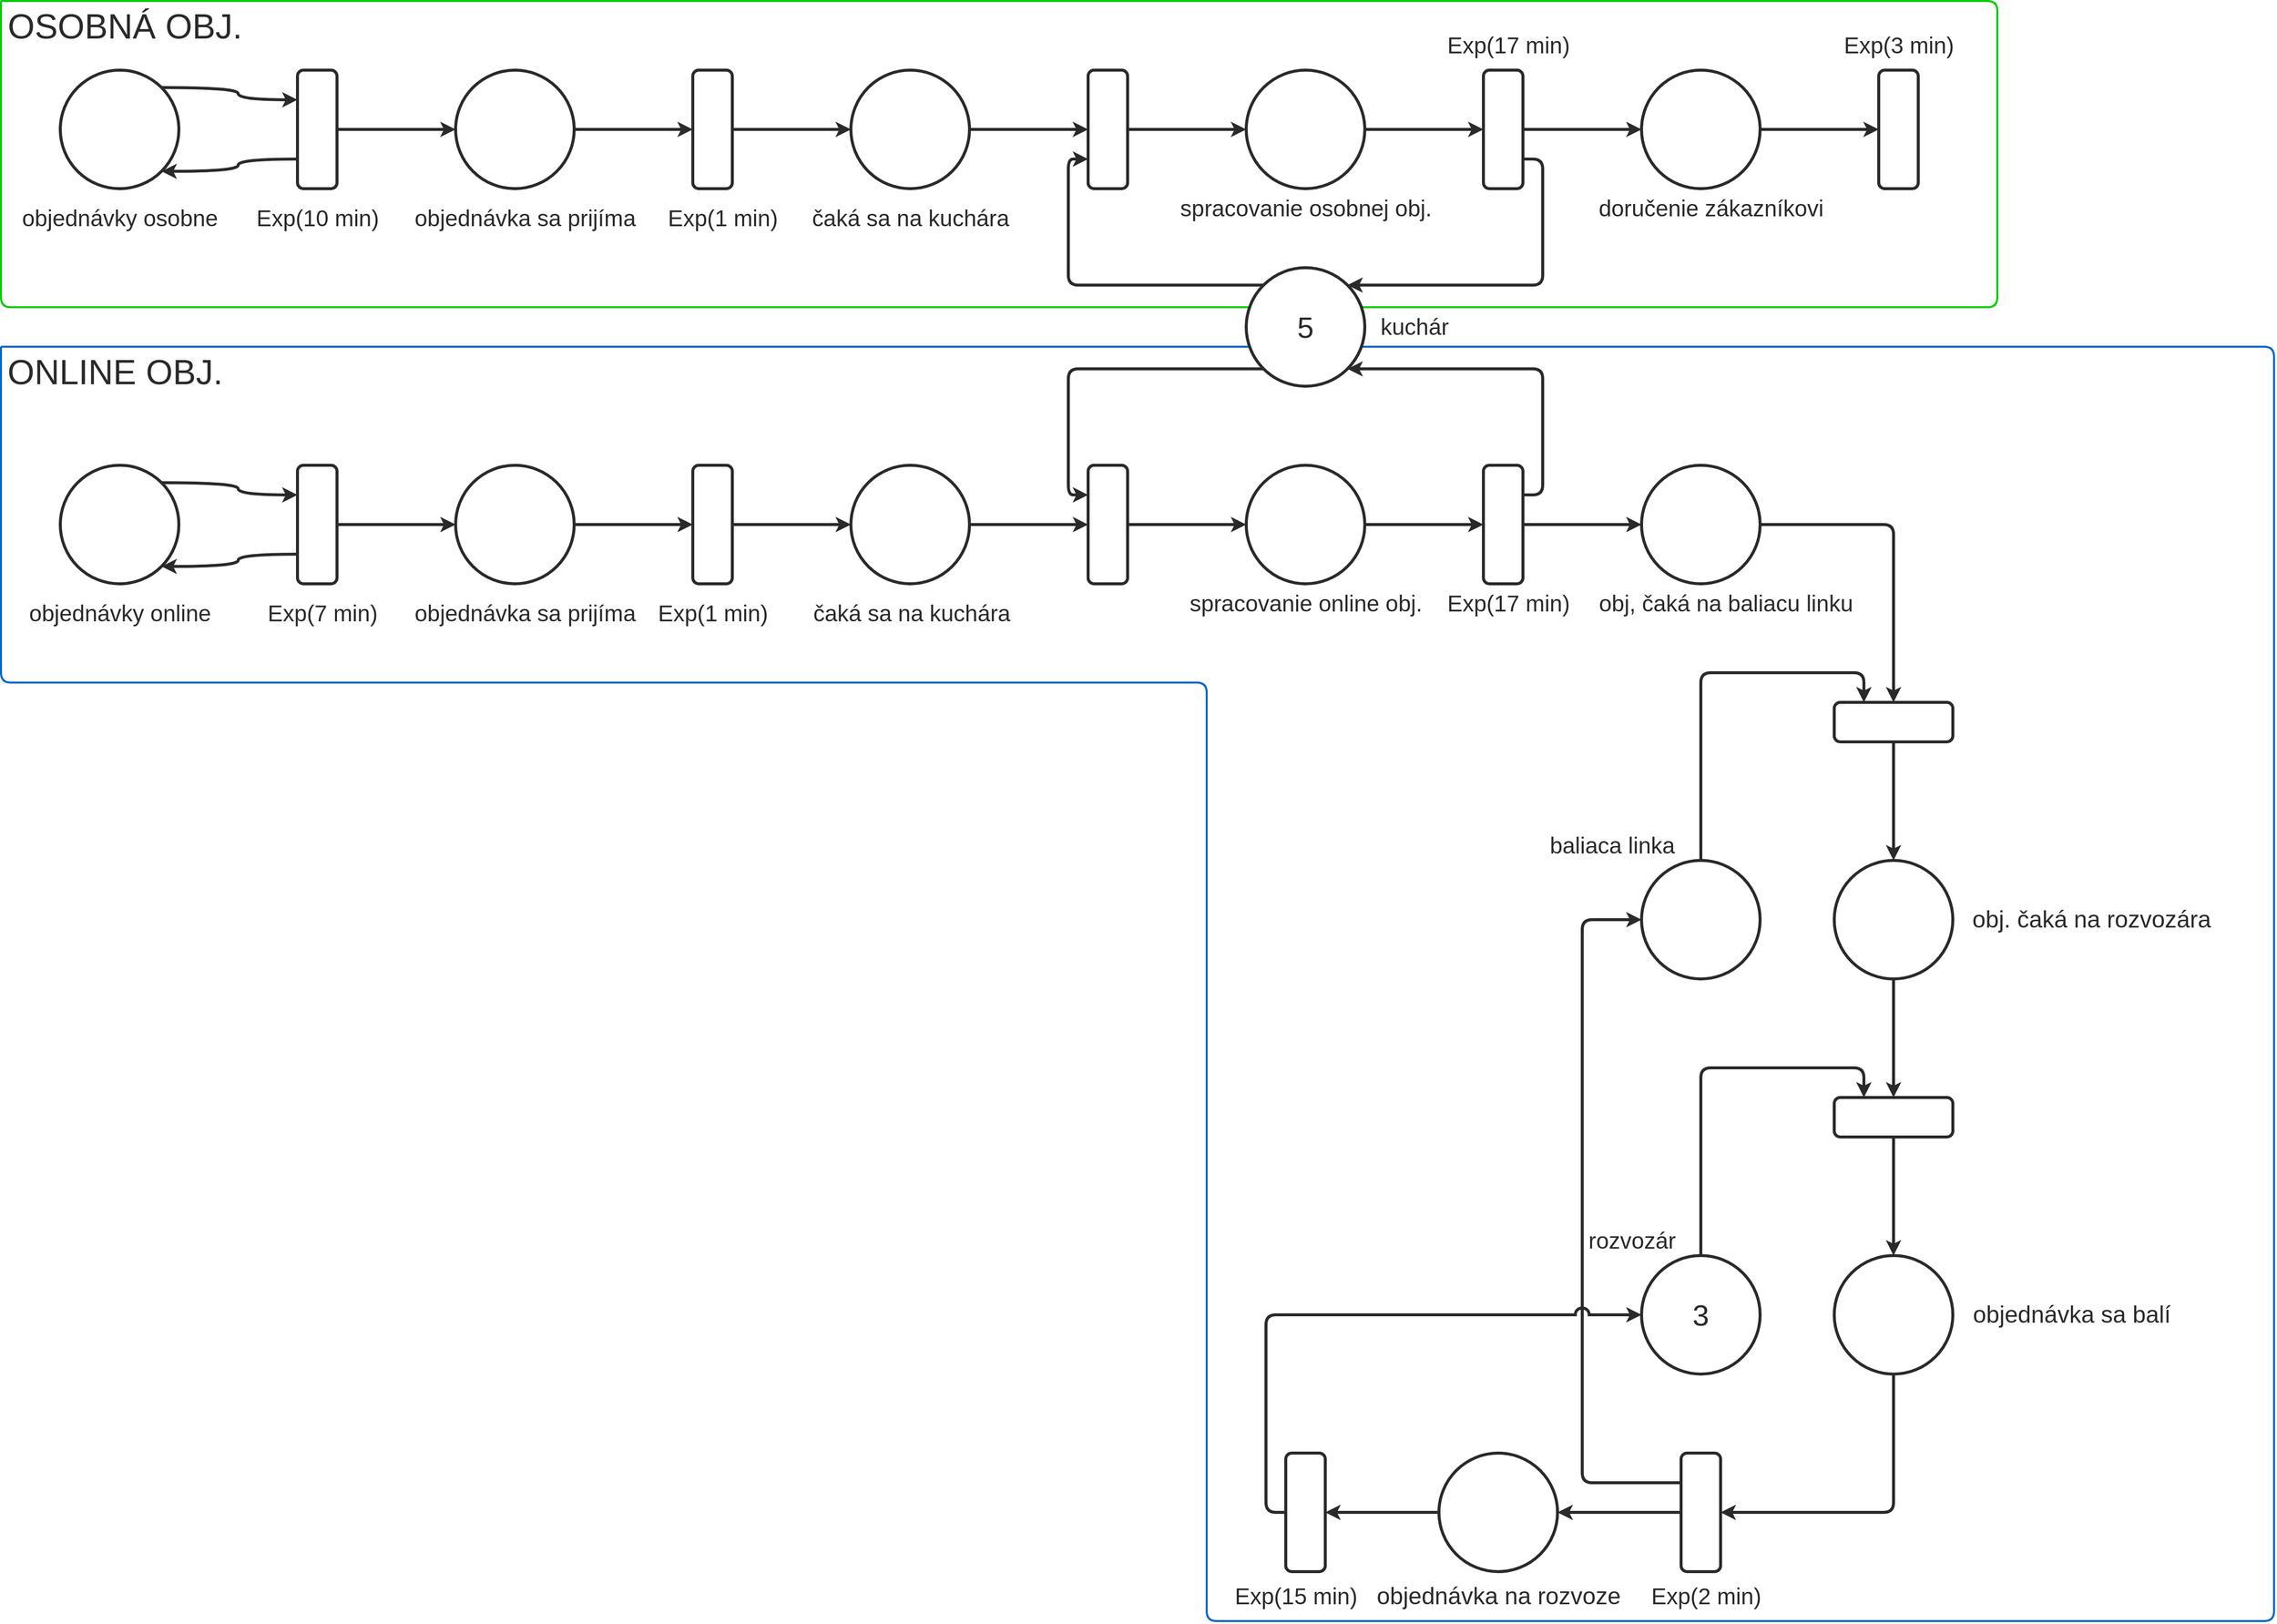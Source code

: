 <mxfile>
    <diagram id="is8ErGrhwBEIRt3GKiYw" name="Page-1">
        <mxGraphModel dx="1533" dy="1276" grid="1" gridSize="10" guides="1" tooltips="1" connect="1" arrows="1" fold="1" page="1" pageScale="1" pageWidth="2336" pageHeight="1654" background="#FFFFFF" math="0" shadow="0">
            <root>
                <mxCell id="0"/>
                <mxCell id="1" parent="0"/>
                <mxCell id="49" value="" style="endArrow=none;html=1;strokeColor=#0066CC;strokeWidth=2;" edge="1" parent="1">
                    <mxGeometry width="50" height="50" relative="1" as="geometry">
                        <mxPoint x="20" y="360" as="sourcePoint"/>
                        <mxPoint x="20" y="360" as="targetPoint"/>
                        <Array as="points">
                            <mxPoint x="2320" y="360"/>
                            <mxPoint x="2320" y="1650"/>
                            <mxPoint x="1240" y="1650"/>
                            <mxPoint x="1240" y="700"/>
                            <mxPoint x="20" y="700"/>
                        </Array>
                    </mxGeometry>
                </mxCell>
                <mxCell id="51" value="" style="endArrow=none;html=1;strokeColor=#00CC00;strokeWidth=2;" edge="1" parent="1">
                    <mxGeometry width="50" height="50" relative="1" as="geometry">
                        <mxPoint x="20" y="10" as="sourcePoint"/>
                        <mxPoint x="20" y="10" as="targetPoint"/>
                        <Array as="points">
                            <mxPoint x="2040" y="10"/>
                            <mxPoint x="2040" y="320"/>
                            <mxPoint x="20" y="320"/>
                        </Array>
                    </mxGeometry>
                </mxCell>
                <mxCell id="hj5JhKyr4QM8qV0HhzXi-40" value="" style="edgeStyle=orthogonalEdgeStyle;orthogonalLoop=1;jettySize=auto;exitX=1;exitY=0;exitDx=0;exitDy=0;entryX=0;entryY=0.25;entryDx=0;entryDy=0;fontSize=32;labelBackgroundColor=none;fontColor=#2A2A2A;strokeColor=#2A2A2A;strokeWidth=3;html=1;curved=1;" parent="1" source="hj5JhKyr4QM8qV0HhzXi-1" target="hj5JhKyr4QM8qV0HhzXi-3" edge="1">
                    <mxGeometry relative="1" as="geometry"/>
                </mxCell>
                <mxCell id="hj5JhKyr4QM8qV0HhzXi-1" value="" style="ellipse;aspect=fixed;rounded=1;labelBackgroundColor=none;fontColor=#2A2A2A;strokeColor=#2A2A2A;strokeWidth=3;whiteSpace=wrap;html=1;fillColor=none;" parent="1" vertex="1">
                    <mxGeometry x="80" y="80" width="120" height="120" as="geometry"/>
                </mxCell>
                <mxCell id="hj5JhKyr4QM8qV0HhzXi-8" value="" style="edgeStyle=orthogonalEdgeStyle;rounded=1;orthogonalLoop=1;jettySize=auto;exitX=1;exitY=0.5;exitDx=0;exitDy=0;entryX=0;entryY=0.5;entryDx=0;entryDy=0;labelBackgroundColor=none;fontColor=#2A2A2A;strokeColor=#2A2A2A;strokeWidth=3;html=1;" parent="1" source="hj5JhKyr4QM8qV0HhzXi-2" target="hj5JhKyr4QM8qV0HhzXi-5" edge="1">
                    <mxGeometry relative="1" as="geometry"/>
                </mxCell>
                <mxCell id="hj5JhKyr4QM8qV0HhzXi-2" value="" style="ellipse;aspect=fixed;rounded=1;labelBackgroundColor=none;fontColor=#2A2A2A;strokeColor=#2A2A2A;strokeWidth=3;whiteSpace=wrap;html=1;fillColor=none;perimeterSpacing=0;shadow=0;sketch=0;" parent="1" vertex="1">
                    <mxGeometry x="480" y="80" width="120" height="120" as="geometry"/>
                </mxCell>
                <mxCell id="hj5JhKyr4QM8qV0HhzXi-11" value="" style="edgeStyle=orthogonalEdgeStyle;rounded=1;orthogonalLoop=1;jettySize=auto;exitX=1;exitY=0.5;exitDx=0;exitDy=0;entryX=0;entryY=0.5;entryDx=0;entryDy=0;labelBackgroundColor=none;fontColor=#2A2A2A;strokeColor=#2A2A2A;strokeWidth=3;html=1;" parent="1" source="hj5JhKyr4QM8qV0HhzXi-3" target="hj5JhKyr4QM8qV0HhzXi-2" edge="1">
                    <mxGeometry relative="1" as="geometry"/>
                </mxCell>
                <mxCell id="hj5JhKyr4QM8qV0HhzXi-39" value="" style="edgeStyle=orthogonalEdgeStyle;orthogonalLoop=1;jettySize=auto;exitX=0;exitY=0.75;exitDx=0;exitDy=0;entryX=1;entryY=1;entryDx=0;entryDy=0;fontSize=32;labelBackgroundColor=none;fontColor=#2A2A2A;strokeColor=#2A2A2A;strokeWidth=3;html=1;curved=1;" parent="1" source="hj5JhKyr4QM8qV0HhzXi-3" target="hj5JhKyr4QM8qV0HhzXi-1" edge="1">
                    <mxGeometry relative="1" as="geometry"/>
                </mxCell>
                <mxCell id="hj5JhKyr4QM8qV0HhzXi-3" value="" style="rounded=1;labelBackgroundColor=none;fontColor=#2A2A2A;strokeColor=#2A2A2A;strokeWidth=3;whiteSpace=wrap;html=1;fillColor=none;perimeterSpacing=0;shadow=0;sketch=0;" parent="1" vertex="1">
                    <mxGeometry x="320" y="80" width="40" height="120" as="geometry"/>
                </mxCell>
                <mxCell id="hj5JhKyr4QM8qV0HhzXi-13" value="" style="edgeStyle=orthogonalEdgeStyle;rounded=1;orthogonalLoop=1;jettySize=auto;exitX=1;exitY=0.5;exitDx=0;exitDy=0;entryX=0;entryY=0.5;entryDx=0;entryDy=0;labelBackgroundColor=none;fontColor=#2A2A2A;strokeColor=#2A2A2A;strokeWidth=3;html=1;" parent="1" source="hj5JhKyr4QM8qV0HhzXi-4" target="hj5JhKyr4QM8qV0HhzXi-6" edge="1">
                    <mxGeometry relative="1" as="geometry"/>
                </mxCell>
                <mxCell id="hj5JhKyr4QM8qV0HhzXi-4" value="" style="ellipse;aspect=fixed;rounded=1;labelBackgroundColor=none;fontColor=#2A2A2A;strokeColor=#2A2A2A;strokeWidth=3;whiteSpace=wrap;html=1;fillColor=none;perimeterSpacing=0;shadow=0;sketch=0;" parent="1" vertex="1">
                    <mxGeometry x="880" y="80" width="120" height="120" as="geometry"/>
                </mxCell>
                <mxCell id="hj5JhKyr4QM8qV0HhzXi-12" value="" style="edgeStyle=orthogonalEdgeStyle;rounded=1;orthogonalLoop=1;jettySize=auto;exitX=1;exitY=0.5;exitDx=0;exitDy=0;entryX=0;entryY=0.5;entryDx=0;entryDy=0;labelBackgroundColor=none;fontColor=#2A2A2A;strokeColor=#2A2A2A;strokeWidth=3;html=1;" parent="1" source="hj5JhKyr4QM8qV0HhzXi-5" target="hj5JhKyr4QM8qV0HhzXi-4" edge="1">
                    <mxGeometry relative="1" as="geometry"/>
                </mxCell>
                <mxCell id="hj5JhKyr4QM8qV0HhzXi-5" value="" style="rounded=1;labelBackgroundColor=none;fontColor=#2A2A2A;strokeColor=#2A2A2A;strokeWidth=3;whiteSpace=wrap;html=1;fillColor=none;perimeterSpacing=0;shadow=0;sketch=0;" parent="1" vertex="1">
                    <mxGeometry x="720" y="80" width="40" height="120" as="geometry"/>
                </mxCell>
                <mxCell id="hj5JhKyr4QM8qV0HhzXi-19" value="" style="edgeStyle=orthogonalEdgeStyle;rounded=1;orthogonalLoop=1;jettySize=auto;exitX=1;exitY=0.5;exitDx=0;exitDy=0;entryX=0;entryY=0.5;entryDx=0;entryDy=0;labelBackgroundColor=none;fontColor=#2A2A2A;strokeColor=#2A2A2A;strokeWidth=3;html=1;" parent="1" source="hj5JhKyr4QM8qV0HhzXi-6" target="hj5JhKyr4QM8qV0HhzXi-18" edge="1">
                    <mxGeometry relative="1" as="geometry"/>
                </mxCell>
                <mxCell id="hj5JhKyr4QM8qV0HhzXi-6" value="" style="rounded=1;labelBackgroundColor=none;fontColor=#2A2A2A;strokeColor=#2A2A2A;strokeWidth=3;whiteSpace=wrap;html=1;fillColor=none;perimeterSpacing=0;shadow=0;sketch=0;" parent="1" vertex="1">
                    <mxGeometry x="1120" y="80" width="40" height="120" as="geometry"/>
                </mxCell>
                <mxCell id="hj5JhKyr4QM8qV0HhzXi-15" value="" style="edgeStyle=orthogonalEdgeStyle;rounded=1;orthogonalLoop=1;jettySize=auto;exitX=1;exitY=0.5;exitDx=0;exitDy=0;entryX=0;entryY=0.5;entryDx=0;entryDy=0;labelBackgroundColor=none;fontColor=#2A2A2A;strokeColor=#2A2A2A;strokeWidth=3;html=1;" parent="1" source="hj5JhKyr4QM8qV0HhzXi-7" target="hj5JhKyr4QM8qV0HhzXi-14" edge="1">
                    <mxGeometry relative="1" as="geometry"/>
                </mxCell>
                <mxCell id="hj5JhKyr4QM8qV0HhzXi-7" value="" style="rounded=1;labelBackgroundColor=none;fontColor=#2A2A2A;strokeColor=#2A2A2A;strokeWidth=3;whiteSpace=wrap;html=1;fillColor=none;perimeterSpacing=0;shadow=0;sketch=0;" parent="1" vertex="1">
                    <mxGeometry x="720" y="480" width="40" height="120" as="geometry"/>
                </mxCell>
                <mxCell id="hj5JhKyr4QM8qV0HhzXi-17" value="" style="edgeStyle=orthogonalEdgeStyle;rounded=1;orthogonalLoop=1;jettySize=auto;exitX=1;exitY=0.5;exitDx=0;exitDy=0;entryX=0;entryY=0.5;entryDx=0;entryDy=0;labelBackgroundColor=none;fontColor=#2A2A2A;strokeColor=#2A2A2A;strokeWidth=3;html=1;" parent="1" source="hj5JhKyr4QM8qV0HhzXi-14" target="hj5JhKyr4QM8qV0HhzXi-16" edge="1">
                    <mxGeometry relative="1" as="geometry"/>
                </mxCell>
                <mxCell id="hj5JhKyr4QM8qV0HhzXi-14" value="" style="ellipse;aspect=fixed;rounded=1;labelBackgroundColor=none;fontColor=#2A2A2A;strokeColor=#2A2A2A;strokeWidth=3;whiteSpace=wrap;html=1;fillColor=none;perimeterSpacing=0;shadow=0;sketch=0;" parent="1" vertex="1">
                    <mxGeometry x="880" y="480" width="120" height="120" as="geometry"/>
                </mxCell>
                <mxCell id="hj5JhKyr4QM8qV0HhzXi-33" value="" style="edgeStyle=orthogonalEdgeStyle;rounded=1;orthogonalLoop=1;jettySize=auto;exitX=1;exitY=0.5;exitDx=0;exitDy=0;entryX=0;entryY=0.5;entryDx=0;entryDy=0;labelBackgroundColor=none;fontColor=#2A2A2A;strokeColor=#2A2A2A;strokeWidth=3;html=1;" parent="1" source="hj5JhKyr4QM8qV0HhzXi-16" target="hj5JhKyr4QM8qV0HhzXi-31" edge="1">
                    <mxGeometry relative="1" as="geometry"/>
                </mxCell>
                <mxCell id="hj5JhKyr4QM8qV0HhzXi-16" value="" style="rounded=1;labelBackgroundColor=none;fontColor=#2A2A2A;strokeColor=#2A2A2A;strokeWidth=3;whiteSpace=wrap;html=1;fillColor=none;perimeterSpacing=0;shadow=0;sketch=0;" parent="1" vertex="1">
                    <mxGeometry x="1120" y="480" width="40" height="120" as="geometry"/>
                </mxCell>
                <mxCell id="hj5JhKyr4QM8qV0HhzXi-21" value="" style="edgeStyle=orthogonalEdgeStyle;rounded=1;orthogonalLoop=1;jettySize=auto;exitX=1;exitY=0.5;exitDx=0;exitDy=0;entryX=0;entryY=0.5;entryDx=0;entryDy=0;labelBackgroundColor=none;fontColor=#2A2A2A;strokeColor=#2A2A2A;strokeWidth=3;html=1;" parent="1" source="hj5JhKyr4QM8qV0HhzXi-18" target="hj5JhKyr4QM8qV0HhzXi-20" edge="1">
                    <mxGeometry relative="1" as="geometry"/>
                </mxCell>
                <mxCell id="hj5JhKyr4QM8qV0HhzXi-18" value="" style="ellipse;aspect=fixed;rounded=1;labelBackgroundColor=none;fontColor=#2A2A2A;strokeColor=#2A2A2A;strokeWidth=3;whiteSpace=wrap;html=1;fillColor=none;perimeterSpacing=0;shadow=0;sketch=0;" parent="1" vertex="1">
                    <mxGeometry x="1280" y="80" width="120" height="120" as="geometry"/>
                </mxCell>
                <mxCell id="hj5JhKyr4QM8qV0HhzXi-24" value="" style="edgeStyle=orthogonalEdgeStyle;rounded=1;orthogonalLoop=1;jettySize=auto;exitX=1;exitY=0.5;exitDx=0;exitDy=0;entryX=0;entryY=0.5;entryDx=0;entryDy=0;labelBackgroundColor=none;fontColor=#2A2A2A;strokeColor=#2A2A2A;strokeWidth=3;html=1;" parent="1" source="hj5JhKyr4QM8qV0HhzXi-20" target="hj5JhKyr4QM8qV0HhzXi-22" edge="1">
                    <mxGeometry relative="1" as="geometry"/>
                </mxCell>
                <mxCell id="hj5JhKyr4QM8qV0HhzXi-29" value="" style="edgeStyle=orthogonalEdgeStyle;rounded=1;orthogonalLoop=1;jettySize=auto;exitX=1;exitY=0.75;exitDx=0;exitDy=0;entryX=1;entryY=0;entryDx=0;entryDy=0;labelBackgroundColor=none;fontColor=#2A2A2A;strokeColor=#2A2A2A;strokeWidth=3;html=1;" parent="1" source="hj5JhKyr4QM8qV0HhzXi-20" target="hj5JhKyr4QM8qV0HhzXi-27" edge="1">
                    <mxGeometry relative="1" as="geometry">
                        <mxPoint x="1530" y="330" as="targetPoint"/>
                        <Array as="points">
                            <mxPoint x="1580" y="170"/>
                            <mxPoint x="1580" y="298"/>
                        </Array>
                    </mxGeometry>
                </mxCell>
                <mxCell id="hj5JhKyr4QM8qV0HhzXi-20" value="" style="rounded=1;labelBackgroundColor=none;fontColor=#2A2A2A;strokeColor=#2A2A2A;strokeWidth=3;whiteSpace=wrap;html=1;fillColor=none;perimeterSpacing=0;shadow=0;sketch=0;" parent="1" vertex="1">
                    <mxGeometry x="1520" y="80" width="40" height="120" as="geometry"/>
                </mxCell>
                <mxCell id="hj5JhKyr4QM8qV0HhzXi-25" value="" style="edgeStyle=orthogonalEdgeStyle;rounded=1;orthogonalLoop=1;jettySize=auto;exitX=1;exitY=0.5;exitDx=0;exitDy=0;entryX=0;entryY=0.5;entryDx=0;entryDy=0;labelBackgroundColor=none;fontColor=#2A2A2A;strokeColor=#2A2A2A;strokeWidth=3;html=1;" parent="1" source="hj5JhKyr4QM8qV0HhzXi-22" target="hj5JhKyr4QM8qV0HhzXi-23" edge="1">
                    <mxGeometry relative="1" as="geometry"/>
                </mxCell>
                <mxCell id="hj5JhKyr4QM8qV0HhzXi-22" value="" style="ellipse;aspect=fixed;rounded=1;labelBackgroundColor=none;fontColor=#2A2A2A;strokeColor=#2A2A2A;strokeWidth=3;whiteSpace=wrap;html=1;fillColor=none;perimeterSpacing=0;shadow=0;sketch=0;" parent="1" vertex="1">
                    <mxGeometry x="1680" y="80" width="120" height="120" as="geometry"/>
                </mxCell>
                <mxCell id="hj5JhKyr4QM8qV0HhzXi-23" value="" style="rounded=1;labelBackgroundColor=none;fontColor=#2A2A2A;strokeColor=#2A2A2A;strokeWidth=3;whiteSpace=wrap;html=1;fillColor=none;perimeterSpacing=0;shadow=0;sketch=0;" parent="1" vertex="1">
                    <mxGeometry x="1920" y="80" width="40" height="120" as="geometry"/>
                </mxCell>
                <mxCell id="hj5JhKyr4QM8qV0HhzXi-28" value="" style="edgeStyle=orthogonalEdgeStyle;rounded=1;orthogonalLoop=1;jettySize=auto;exitX=0;exitY=0;exitDx=0;exitDy=0;entryX=0;entryY=0.75;entryDx=0;entryDy=0;labelBackgroundColor=none;fontColor=#2A2A2A;strokeWidth=3;html=1;strokeColor=#2A2A2A;" parent="1" source="hj5JhKyr4QM8qV0HhzXi-27" target="hj5JhKyr4QM8qV0HhzXi-6" edge="1">
                    <mxGeometry relative="1" as="geometry">
                        <Array as="points">
                            <mxPoint x="1100" y="298"/>
                            <mxPoint x="1100" y="170"/>
                        </Array>
                    </mxGeometry>
                </mxCell>
                <mxCell id="hj5JhKyr4QM8qV0HhzXi-35" value="" style="edgeStyle=orthogonalEdgeStyle;rounded=1;orthogonalLoop=1;jettySize=auto;exitX=0;exitY=1;exitDx=0;exitDy=0;entryX=0;entryY=0.25;entryDx=0;entryDy=0;labelBackgroundColor=none;fontColor=#2A2A2A;strokeColor=#2A2A2A;strokeWidth=3;html=1;" parent="1" source="hj5JhKyr4QM8qV0HhzXi-27" target="hj5JhKyr4QM8qV0HhzXi-16" edge="1">
                    <mxGeometry relative="1" as="geometry"/>
                </mxCell>
                <mxCell id="hj5JhKyr4QM8qV0HhzXi-27" value="5" style="ellipse;aspect=fixed;rounded=1;labelBackgroundColor=none;fontColor=#2A2A2A;strokeColor=#2A2A2A;strokeWidth=3;whiteSpace=wrap;html=1;fillColor=#FFFFFF;perimeterSpacing=0;shadow=0;sketch=0;fontSize=30;" parent="1" vertex="1">
                    <mxGeometry x="1280" y="280" width="120" height="120" as="geometry"/>
                </mxCell>
                <mxCell id="hj5JhKyr4QM8qV0HhzXi-30" value="" style="edgeStyle=orthogonalEdgeStyle;rounded=1;orthogonalLoop=1;jettySize=auto;exitX=1;exitY=0.5;exitDx=0;exitDy=0;entryX=0;entryY=0.5;entryDx=0;entryDy=0;labelBackgroundColor=none;fontColor=#2A2A2A;strokeColor=#2A2A2A;strokeWidth=3;html=1;" parent="1" source="hj5JhKyr4QM8qV0HhzXi-31" target="hj5JhKyr4QM8qV0HhzXi-32" edge="1">
                    <mxGeometry relative="1" as="geometry"/>
                </mxCell>
                <mxCell id="hj5JhKyr4QM8qV0HhzXi-31" value="" style="ellipse;aspect=fixed;rounded=1;labelBackgroundColor=none;fontColor=#2A2A2A;strokeColor=#2A2A2A;strokeWidth=3;whiteSpace=wrap;html=1;fillColor=none;perimeterSpacing=0;shadow=0;sketch=0;" parent="1" vertex="1">
                    <mxGeometry x="1280" y="480" width="120" height="120" as="geometry"/>
                </mxCell>
                <mxCell id="hj5JhKyr4QM8qV0HhzXi-38" value="" style="edgeStyle=orthogonalEdgeStyle;rounded=1;orthogonalLoop=1;jettySize=auto;exitX=1;exitY=0.25;exitDx=0;exitDy=0;entryX=1;entryY=1;entryDx=0;entryDy=0;labelBackgroundColor=none;fontColor=#2A2A2A;strokeColor=#2A2A2A;strokeWidth=3;html=1;" parent="1" source="hj5JhKyr4QM8qV0HhzXi-32" target="hj5JhKyr4QM8qV0HhzXi-27" edge="1">
                    <mxGeometry relative="1" as="geometry">
                        <Array as="points">
                            <mxPoint x="1580" y="510"/>
                            <mxPoint x="1580" y="382"/>
                        </Array>
                    </mxGeometry>
                </mxCell>
                <mxCell id="hj5JhKyr4QM8qV0HhzXi-44" value="" style="edgeStyle=orthogonalEdgeStyle;rounded=1;orthogonalLoop=1;jettySize=auto;exitX=1;exitY=0.5;exitDx=0;exitDy=0;entryX=0;entryY=0.5;entryDx=0;entryDy=0;fontSize=32;labelBackgroundColor=none;fontColor=#2A2A2A;strokeColor=#2A2A2A;strokeWidth=3;html=1;" parent="1" source="hj5JhKyr4QM8qV0HhzXi-32" target="hj5JhKyr4QM8qV0HhzXi-42" edge="1">
                    <mxGeometry relative="1" as="geometry"/>
                </mxCell>
                <mxCell id="hj5JhKyr4QM8qV0HhzXi-32" value="" style="rounded=1;labelBackgroundColor=none;fontColor=#2A2A2A;strokeColor=#2A2A2A;strokeWidth=3;whiteSpace=wrap;html=1;fillColor=none;perimeterSpacing=0;shadow=0;sketch=0;" parent="1" vertex="1">
                    <mxGeometry x="1520" y="480" width="40" height="120" as="geometry"/>
                </mxCell>
                <mxCell id="hj5JhKyr4QM8qV0HhzXi-41" value="" style="edgeStyle=orthogonalEdgeStyle;rounded=1;orthogonalLoop=1;jettySize=auto;exitX=1;exitY=0.5;exitDx=0;exitDy=0;entryX=0;entryY=0.5;entryDx=0;entryDy=0;labelBackgroundColor=none;fontColor=#2A2A2A;strokeColor=#2A2A2A;strokeWidth=3;html=1;" parent="1" source="hj5JhKyr4QM8qV0HhzXi-42" target="hj5JhKyr4QM8qV0HhzXi-43" edge="1">
                    <mxGeometry relative="1" as="geometry"/>
                </mxCell>
                <mxCell id="hj5JhKyr4QM8qV0HhzXi-42" value="" style="ellipse;aspect=fixed;rounded=1;labelBackgroundColor=none;fontColor=#2A2A2A;strokeColor=#2A2A2A;strokeWidth=3;whiteSpace=wrap;html=1;fillColor=none;perimeterSpacing=0;shadow=0;sketch=0;" parent="1" vertex="1">
                    <mxGeometry x="1680" y="480" width="120" height="120" as="geometry"/>
                </mxCell>
                <mxCell id="hj5JhKyr4QM8qV0HhzXi-62" value="" style="edgeStyle=orthogonalEdgeStyle;rounded=1;orthogonalLoop=1;jettySize=auto;exitX=1;exitY=0.5;exitDx=0;exitDy=0;entryX=0;entryY=0.5;entryDx=0;entryDy=0;fontSize=32;labelBackgroundColor=none;fontColor=#2A2A2A;strokeColor=#2A2A2A;strokeWidth=3;html=1;" parent="1" source="hj5JhKyr4QM8qV0HhzXi-43" target="hj5JhKyr4QM8qV0HhzXi-50" edge="1">
                    <mxGeometry relative="1" as="geometry"/>
                </mxCell>
                <mxCell id="hj5JhKyr4QM8qV0HhzXi-43" value="" style="rounded=1;direction=south;labelBackgroundColor=none;fontColor=#2A2A2A;strokeColor=#2A2A2A;strokeWidth=3;whiteSpace=wrap;html=1;fillColor=none;perimeterSpacing=0;shadow=0;sketch=0;" parent="1" vertex="1">
                    <mxGeometry x="1875" y="720" width="120" height="40" as="geometry"/>
                </mxCell>
                <mxCell id="19" style="edgeStyle=orthogonalEdgeStyle;rounded=1;jumpStyle=none;html=1;exitX=0.5;exitY=0;exitDx=0;exitDy=0;entryX=0;entryY=0.75;entryDx=0;entryDy=0;labelBackgroundColor=none;fontSize=30;fontColor=#2A2A2A;strokeColor=#2A2A2A;strokeWidth=3;" parent="1" source="hj5JhKyr4QM8qV0HhzXi-45" target="14" edge="1">
                    <mxGeometry relative="1" as="geometry">
                        <Array as="points">
                            <mxPoint x="1740" y="1090"/>
                            <mxPoint x="1905" y="1090"/>
                        </Array>
                    </mxGeometry>
                </mxCell>
                <mxCell id="hj5JhKyr4QM8qV0HhzXi-45" value="&lt;font style=&quot;font-size: 30px&quot;&gt;3&lt;/font&gt;" style="ellipse;aspect=fixed;rounded=1;labelBackgroundColor=none;fontColor=#2A2A2A;strokeColor=#2A2A2A;strokeWidth=3;whiteSpace=wrap;html=1;fillColor=none;perimeterSpacing=0;shadow=0;sketch=0;" parent="1" vertex="1">
                    <mxGeometry x="1680" y="1280" width="120" height="120" as="geometry"/>
                </mxCell>
                <mxCell id="15" style="edgeStyle=orthogonalEdgeStyle;rounded=1;jumpStyle=none;html=1;exitX=1;exitY=0.5;exitDx=0;exitDy=0;entryX=0;entryY=0.5;entryDx=0;entryDy=0;labelBackgroundColor=none;fontSize=30;fontColor=#2A2A2A;strokeColor=#2A2A2A;strokeWidth=3;" parent="1" source="hj5JhKyr4QM8qV0HhzXi-50" target="14" edge="1">
                    <mxGeometry relative="1" as="geometry"/>
                </mxCell>
                <mxCell id="hj5JhKyr4QM8qV0HhzXi-50" value="" style="ellipse;aspect=fixed;direction=south;rounded=1;labelBackgroundColor=none;fontColor=#2A2A2A;strokeColor=#2A2A2A;strokeWidth=3;whiteSpace=wrap;html=1;fillColor=none;perimeterSpacing=0;shadow=0;sketch=0;" parent="1" vertex="1">
                    <mxGeometry x="1875" y="880" width="120" height="120" as="geometry"/>
                </mxCell>
                <mxCell id="28" style="edgeStyle=orthogonalEdgeStyle;rounded=1;jumpStyle=none;html=1;exitX=1;exitY=0.5;exitDx=0;exitDy=0;entryX=0.5;entryY=0;entryDx=0;entryDy=0;labelBackgroundColor=none;fontSize=30;fontColor=#2A2A2A;strokeColor=#2A2A2A;strokeWidth=3;" parent="1" source="hj5JhKyr4QM8qV0HhzXi-51" target="27" edge="1">
                    <mxGeometry relative="1" as="geometry"/>
                </mxCell>
                <mxCell id="32" style="edgeStyle=orthogonalEdgeStyle;rounded=1;jumpStyle=none;html=1;exitX=1;exitY=0.75;exitDx=0;exitDy=0;entryX=0;entryY=0.5;entryDx=0;entryDy=0;labelBackgroundColor=none;fontSize=30;fontColor=#2A2A2A;strokeColor=#2A2A2A;strokeWidth=3;" parent="1" source="hj5JhKyr4QM8qV0HhzXi-51" target="10" edge="1">
                    <mxGeometry relative="1" as="geometry">
                        <Array as="points">
                            <mxPoint x="1620" y="1510"/>
                            <mxPoint x="1620" y="940"/>
                        </Array>
                    </mxGeometry>
                </mxCell>
                <mxCell id="hj5JhKyr4QM8qV0HhzXi-51" value="" style="rounded=1;direction=west;labelBackgroundColor=none;fontColor=#2A2A2A;strokeColor=#2A2A2A;strokeWidth=3;whiteSpace=wrap;html=1;fillColor=none;perimeterSpacing=0;shadow=0;sketch=0;" parent="1" vertex="1">
                    <mxGeometry x="1720" y="1480" width="40" height="120" as="geometry"/>
                </mxCell>
                <mxCell id="hj5JhKyr4QM8qV0HhzXi-68" value="spracovanie osobnej obj." style="text;align=center;verticalAlign=middle;resizable=0;points=[];autosize=1;strokeColor=none;fillColor=none;fontSize=23;fontColor=#2A2A2A;labelBackgroundColor=none;strokeWidth=3;html=1;" parent="1" vertex="1">
                    <mxGeometry x="1205" y="205" width="270" height="30" as="geometry"/>
                </mxCell>
                <mxCell id="hj5JhKyr4QM8qV0HhzXi-69" value="spracovanie online obj." style="text;align=center;verticalAlign=middle;resizable=0;points=[];autosize=1;strokeColor=none;fillColor=none;fontSize=23;labelBackgroundColor=none;fontColor=#2A2A2A;strokeWidth=3;html=1;" parent="1" vertex="1">
                    <mxGeometry x="1215" y="605" width="250" height="30" as="geometry"/>
                </mxCell>
                <mxCell id="hj5JhKyr4QM8qV0HhzXi-70" value="doručenie zákazníkovi" style="text;align=center;verticalAlign=middle;resizable=0;points=[];autosize=1;strokeColor=none;fillColor=none;fontSize=23;labelBackgroundColor=none;fontColor=#2A2A2A;strokeWidth=3;html=1;" parent="1" vertex="1">
                    <mxGeometry x="1630" y="205" width="240" height="30" as="geometry"/>
                </mxCell>
                <mxCell id="hj5JhKyr4QM8qV0HhzXi-71" value="obj, čaká na baliacu linku" style="text;align=center;verticalAlign=middle;resizable=0;points=[];autosize=1;strokeColor=none;fillColor=none;fontSize=23;labelBackgroundColor=none;fontColor=#2A2A2A;strokeWidth=3;html=1;" parent="1" vertex="1">
                    <mxGeometry x="1630" y="605" width="270" height="30" as="geometry"/>
                </mxCell>
                <mxCell id="hj5JhKyr4QM8qV0HhzXi-72" value="obj. čaká na rozvozára" style="text;align=center;verticalAlign=middle;resizable=0;points=[];autosize=1;strokeColor=none;fillColor=none;fontSize=24;labelBackgroundColor=none;fontColor=#2A2A2A;strokeWidth=3;html=1;" parent="1" vertex="1">
                    <mxGeometry x="2005" y="925" width="260" height="30" as="geometry"/>
                </mxCell>
                <mxCell id="hj5JhKyr4QM8qV0HhzXi-73" value="objednávka sa balí" style="text;align=center;verticalAlign=middle;resizable=0;points=[];autosize=1;strokeColor=none;fillColor=none;fontSize=24;labelBackgroundColor=none;fontColor=#2A2A2A;html=1;" parent="1" vertex="1">
                    <mxGeometry x="2005" y="1325" width="220" height="30" as="geometry"/>
                </mxCell>
                <mxCell id="hj5JhKyr4QM8qV0HhzXi-74" value="čaká sa na kuchára" style="text;align=center;verticalAlign=middle;resizable=0;points=[];autosize=1;strokeColor=none;fillColor=none;fontSize=23;labelBackgroundColor=none;fontColor=#2A2A2A;strokeWidth=3;html=1;" parent="1" vertex="1">
                    <mxGeometry x="835" y="215" width="210" height="30" as="geometry"/>
                </mxCell>
                <mxCell id="hj5JhKyr4QM8qV0HhzXi-75" value="čaká sa na kuchára" style="text;fontSize=23;labelBackgroundColor=none;fontColor=#2A2A2A;strokeColor=none;strokeWidth=3;whiteSpace=wrap;html=1;" parent="1" vertex="1">
                    <mxGeometry x="840" y="610" width="220" height="50" as="geometry"/>
                </mxCell>
                <mxCell id="hj5JhKyr4QM8qV0HhzXi-76" value="objednávka sa prijíma" style="text;align=center;verticalAlign=middle;resizable=0;points=[];autosize=1;strokeColor=none;fillColor=none;fontSize=23;labelBackgroundColor=none;fontColor=#2A2A2A;strokeWidth=3;html=1;" parent="1" vertex="1">
                    <mxGeometry x="430" y="215" width="240" height="30" as="geometry"/>
                </mxCell>
                <mxCell id="hj5JhKyr4QM8qV0HhzXi-77" value="objednávky osobne" style="text;align=center;verticalAlign=middle;resizable=0;points=[];autosize=1;strokeColor=none;fillColor=none;fontSize=23;fontColor=#2A2A2A;labelBackgroundColor=none;strokeWidth=3;html=1;" parent="1" vertex="1">
                    <mxGeometry x="35" y="215" width="210" height="30" as="geometry"/>
                </mxCell>
                <mxCell id="hj5JhKyr4QM8qV0HhzXi-78" value="kuchár" style="text;align=center;verticalAlign=middle;resizable=0;points=[];autosize=1;strokeColor=none;fillColor=none;fontSize=23;labelBackgroundColor=none;fontColor=#2A2A2A;strokeWidth=3;html=1;" parent="1" vertex="1">
                    <mxGeometry x="1410" y="325" width="80" height="30" as="geometry"/>
                </mxCell>
                <mxCell id="hj5JhKyr4QM8qV0HhzXi-79" value="rozvozár" style="text;align=center;verticalAlign=middle;resizable=0;points=[];autosize=1;strokeColor=none;fillColor=none;fontSize=23;labelBackgroundColor=none;fontColor=#2A2A2A;strokeWidth=3;html=1;" parent="1" vertex="1">
                    <mxGeometry x="1620" y="1250" width="100" height="30" as="geometry"/>
                </mxCell>
                <mxCell id="2" value="Exp(10 min)" style="text;align=center;verticalAlign=middle;resizable=0;points=[];autosize=1;strokeColor=none;fillColor=none;fontSize=23;labelBackgroundColor=none;fontColor=#2A2A2A;strokeWidth=3;html=1;" parent="1" vertex="1">
                    <mxGeometry x="270" y="215" width="140" height="30" as="geometry"/>
                </mxCell>
                <mxCell id="4" value="Exp(17 min)" style="text;align=center;verticalAlign=middle;resizable=0;points=[];autosize=1;strokeColor=none;fillColor=none;fontSize=23;fontColor=#2A2A2A;labelBackgroundColor=none;strokeWidth=3;html=1;" parent="1" vertex="1">
                    <mxGeometry x="1475" y="40" width="140" height="30" as="geometry"/>
                </mxCell>
                <mxCell id="5" value="Exp(3 min)" style="text;align=center;verticalAlign=middle;resizable=0;points=[];autosize=1;strokeColor=none;fillColor=none;fontSize=23;fontColor=#2A2A2A;labelBackgroundColor=none;strokeWidth=3;html=1;" parent="1" vertex="1">
                    <mxGeometry x="1875" y="40" width="130" height="30" as="geometry"/>
                </mxCell>
                <mxCell id="7" value="Exp(17 min)" style="text;align=center;verticalAlign=middle;resizable=0;points=[];autosize=1;strokeColor=none;fillColor=none;fontSize=23;fontColor=#2A2A2A;labelBackgroundColor=none;strokeWidth=3;html=1;" parent="1" vertex="1">
                    <mxGeometry x="1475" y="605" width="140" height="30" as="geometry"/>
                </mxCell>
                <mxCell id="9" value="Exp(2 min)" style="text;align=center;verticalAlign=middle;resizable=0;points=[];autosize=1;strokeColor=none;fillColor=none;fontSize=23;fontColor=#2A2A2A;labelBackgroundColor=none;strokeWidth=3;html=1;" parent="1" vertex="1">
                    <mxGeometry x="1680" y="1610" width="130" height="30" as="geometry"/>
                </mxCell>
                <mxCell id="13" style="edgeStyle=orthogonalEdgeStyle;html=1;exitX=0.5;exitY=0;exitDx=0;exitDy=0;entryX=0;entryY=0.75;entryDx=0;entryDy=0;labelBackgroundColor=none;fontSize=30;fontColor=#2A2A2A;strokeColor=#2A2A2A;strokeWidth=3;rounded=1;jumpStyle=none;" parent="1" source="10" target="hj5JhKyr4QM8qV0HhzXi-43" edge="1">
                    <mxGeometry relative="1" as="geometry">
                        <Array as="points">
                            <mxPoint x="1740" y="690"/>
                            <mxPoint x="1905" y="690"/>
                        </Array>
                    </mxGeometry>
                </mxCell>
                <mxCell id="10" value="" style="ellipse;aspect=fixed;rounded=1;labelBackgroundColor=none;fontColor=#2A2A2A;strokeColor=#2A2A2A;strokeWidth=3;whiteSpace=wrap;html=1;fillColor=none;perimeterSpacing=0;shadow=0;sketch=0;" parent="1" vertex="1">
                    <mxGeometry x="1680" y="880" width="120" height="120" as="geometry"/>
                </mxCell>
                <mxCell id="17" style="edgeStyle=orthogonalEdgeStyle;rounded=1;jumpStyle=none;html=1;exitX=1;exitY=0.5;exitDx=0;exitDy=0;entryX=0;entryY=0.5;entryDx=0;entryDy=0;labelBackgroundColor=none;fontSize=30;fontColor=#2A2A2A;strokeColor=#2A2A2A;strokeWidth=3;" parent="1" source="14" target="16" edge="1">
                    <mxGeometry relative="1" as="geometry"/>
                </mxCell>
                <mxCell id="14" value="" style="rounded=1;direction=south;labelBackgroundColor=none;fontColor=#2A2A2A;strokeColor=#2A2A2A;strokeWidth=3;whiteSpace=wrap;html=1;fillColor=none;perimeterSpacing=0;shadow=0;sketch=0;" parent="1" vertex="1">
                    <mxGeometry x="1875" y="1120" width="120" height="40" as="geometry"/>
                </mxCell>
                <mxCell id="18" style="edgeStyle=orthogonalEdgeStyle;rounded=1;jumpStyle=none;html=1;exitX=1;exitY=0.5;exitDx=0;exitDy=0;entryX=0;entryY=0.5;entryDx=0;entryDy=0;labelBackgroundColor=none;fontSize=30;fontColor=#2A2A2A;strokeColor=#2A2A2A;strokeWidth=3;" parent="1" source="16" target="hj5JhKyr4QM8qV0HhzXi-51" edge="1">
                    <mxGeometry relative="1" as="geometry"/>
                </mxCell>
                <mxCell id="16" value="" style="ellipse;aspect=fixed;direction=south;rounded=1;labelBackgroundColor=none;fontColor=#2A2A2A;strokeColor=#2A2A2A;strokeWidth=3;whiteSpace=wrap;html=1;fillColor=none;perimeterSpacing=0;shadow=0;sketch=0;" parent="1" vertex="1">
                    <mxGeometry x="1875" y="1280" width="120" height="120" as="geometry"/>
                </mxCell>
                <mxCell id="23" value="baliaca linka" style="text;align=center;verticalAlign=middle;resizable=0;points=[];autosize=1;strokeColor=none;fillColor=none;fontSize=23;labelBackgroundColor=none;fontColor=#2A2A2A;strokeWidth=3;html=1;" parent="1" vertex="1">
                    <mxGeometry x="1580" y="850" width="140" height="30" as="geometry"/>
                </mxCell>
                <mxCell id="30" style="edgeStyle=orthogonalEdgeStyle;rounded=1;jumpStyle=none;html=1;exitX=0.5;exitY=1;exitDx=0;exitDy=0;entryX=0;entryY=0.5;entryDx=0;entryDy=0;labelBackgroundColor=none;fontSize=30;fontColor=#2A2A2A;strokeColor=#2A2A2A;strokeWidth=3;" parent="1" source="27" target="29" edge="1">
                    <mxGeometry relative="1" as="geometry"/>
                </mxCell>
                <mxCell id="27" value="" style="ellipse;aspect=fixed;direction=south;rounded=1;labelBackgroundColor=none;fontColor=#2A2A2A;strokeColor=#2A2A2A;strokeWidth=3;whiteSpace=wrap;html=1;fillColor=none;perimeterSpacing=0;shadow=0;sketch=0;" parent="1" vertex="1">
                    <mxGeometry x="1475" y="1480" width="120" height="120" as="geometry"/>
                </mxCell>
                <mxCell id="33" style="edgeStyle=orthogonalEdgeStyle;rounded=1;jumpStyle=arc;html=1;exitX=1;exitY=0.5;exitDx=0;exitDy=0;entryX=0;entryY=0.5;entryDx=0;entryDy=0;labelBackgroundColor=none;fontSize=30;fontColor=#2A2A2A;strokeColor=#2A2A2A;strokeWidth=3;jumpSize=10;" parent="1" source="29" target="hj5JhKyr4QM8qV0HhzXi-45" edge="1">
                    <mxGeometry relative="1" as="geometry">
                        <Array as="points">
                            <mxPoint x="1300" y="1540"/>
                            <mxPoint x="1300" y="1340"/>
                        </Array>
                    </mxGeometry>
                </mxCell>
                <mxCell id="29" value="" style="rounded=1;direction=west;labelBackgroundColor=none;fontColor=#2A2A2A;strokeColor=#2A2A2A;strokeWidth=3;whiteSpace=wrap;html=1;fillColor=none;perimeterSpacing=0;shadow=0;sketch=0;" parent="1" vertex="1">
                    <mxGeometry x="1320" y="1480" width="40" height="120" as="geometry"/>
                </mxCell>
                <mxCell id="31" value="objednávka na rozvoze" style="text;align=center;verticalAlign=middle;resizable=0;points=[];autosize=1;strokeColor=none;fillColor=none;fontSize=24;labelBackgroundColor=none;fontColor=#2A2A2A;html=1;" parent="1" vertex="1">
                    <mxGeometry x="1405" y="1610" width="260" height="30" as="geometry"/>
                </mxCell>
                <mxCell id="34" value="Exp(15 min)" style="text;align=center;verticalAlign=middle;resizable=0;points=[];autosize=1;strokeColor=none;fillColor=none;fontSize=23;fontColor=#2A2A2A;labelBackgroundColor=none;strokeWidth=3;html=1;" parent="1" vertex="1">
                    <mxGeometry x="1260" y="1610" width="140" height="30" as="geometry"/>
                </mxCell>
                <mxCell id="41" style="edgeStyle=orthogonalEdgeStyle;jumpStyle=arc;jumpSize=10;html=1;exitX=1;exitY=0;exitDx=0;exitDy=0;entryX=0;entryY=0.25;entryDx=0;entryDy=0;labelBackgroundColor=none;fontSize=30;fontColor=#2A2A2A;strokeColor=#2A2A2A;strokeWidth=3;curved=1;" parent="1" source="35" target="37" edge="1">
                    <mxGeometry relative="1" as="geometry"/>
                </mxCell>
                <mxCell id="35" value="" style="ellipse;aspect=fixed;rounded=1;labelBackgroundColor=none;fontColor=#2A2A2A;strokeColor=#2A2A2A;strokeWidth=3;whiteSpace=wrap;html=1;fillColor=none;" parent="1" vertex="1">
                    <mxGeometry x="80" y="480" width="120" height="120" as="geometry"/>
                </mxCell>
                <mxCell id="36" value="objednávky online" style="text;align=center;verticalAlign=middle;resizable=0;points=[];autosize=1;strokeColor=none;fillColor=none;fontSize=23;fontColor=#2A2A2A;labelBackgroundColor=none;strokeWidth=3;html=1;" parent="1" vertex="1">
                    <mxGeometry x="40" y="615" width="200" height="30" as="geometry"/>
                </mxCell>
                <mxCell id="39" style="edgeStyle=orthogonalEdgeStyle;rounded=1;jumpStyle=arc;jumpSize=10;html=1;exitX=1;exitY=0.5;exitDx=0;exitDy=0;entryX=0;entryY=0.5;entryDx=0;entryDy=0;labelBackgroundColor=none;fontSize=30;fontColor=#2A2A2A;strokeColor=#2A2A2A;strokeWidth=3;" parent="1" source="37" target="38" edge="1">
                    <mxGeometry relative="1" as="geometry"/>
                </mxCell>
                <mxCell id="42" style="edgeStyle=orthogonalEdgeStyle;jumpStyle=arc;jumpSize=10;html=1;exitX=0;exitY=0.75;exitDx=0;exitDy=0;entryX=1;entryY=1;entryDx=0;entryDy=0;labelBackgroundColor=none;fontSize=30;fontColor=#2A2A2A;strokeColor=#2A2A2A;strokeWidth=3;curved=1;" parent="1" source="37" target="35" edge="1">
                    <mxGeometry relative="1" as="geometry"/>
                </mxCell>
                <mxCell id="37" value="" style="rounded=1;labelBackgroundColor=none;fontColor=#2A2A2A;strokeColor=#2A2A2A;strokeWidth=3;whiteSpace=wrap;html=1;fillColor=none;perimeterSpacing=0;shadow=0;sketch=0;" parent="1" vertex="1">
                    <mxGeometry x="320" y="480" width="40" height="120" as="geometry"/>
                </mxCell>
                <mxCell id="40" style="edgeStyle=orthogonalEdgeStyle;rounded=1;jumpStyle=arc;jumpSize=10;html=1;exitX=1;exitY=0.5;exitDx=0;exitDy=0;entryX=0;entryY=0.5;entryDx=0;entryDy=0;labelBackgroundColor=none;fontSize=30;fontColor=#2A2A2A;strokeColor=#2A2A2A;strokeWidth=3;" parent="1" source="38" target="hj5JhKyr4QM8qV0HhzXi-7" edge="1">
                    <mxGeometry relative="1" as="geometry"/>
                </mxCell>
                <mxCell id="38" value="" style="ellipse;aspect=fixed;rounded=1;labelBackgroundColor=none;fontColor=#2A2A2A;strokeColor=#2A2A2A;strokeWidth=3;whiteSpace=wrap;html=1;fillColor=none;perimeterSpacing=0;shadow=0;sketch=0;" parent="1" vertex="1">
                    <mxGeometry x="480" y="480" width="120" height="120" as="geometry"/>
                </mxCell>
                <mxCell id="43" value="Exp(7 min)" style="text;align=center;verticalAlign=middle;resizable=0;points=[];autosize=1;strokeColor=none;fillColor=none;fontSize=23;labelBackgroundColor=none;fontColor=#2A2A2A;strokeWidth=3;html=1;" parent="1" vertex="1">
                    <mxGeometry x="280" y="615" width="130" height="30" as="geometry"/>
                </mxCell>
                <mxCell id="44" value="objednávka sa prijíma" style="text;align=center;verticalAlign=middle;resizable=0;points=[];autosize=1;strokeColor=none;fillColor=none;fontSize=23;labelBackgroundColor=none;fontColor=#2A2A2A;strokeWidth=3;html=1;" parent="1" vertex="1">
                    <mxGeometry x="430" y="615" width="240" height="30" as="geometry"/>
                </mxCell>
                <mxCell id="45" value="Exp(1 min)" style="text;align=center;verticalAlign=middle;resizable=0;points=[];autosize=1;strokeColor=none;fillColor=none;fontSize=23;labelBackgroundColor=none;fontColor=#2A2A2A;strokeWidth=3;html=1;" parent="1" vertex="1">
                    <mxGeometry x="685" y="215" width="130" height="30" as="geometry"/>
                </mxCell>
                <mxCell id="46" value="Exp(1 min)" style="text;align=center;verticalAlign=middle;resizable=0;points=[];autosize=1;strokeColor=none;fillColor=none;fontSize=23;labelBackgroundColor=none;fontColor=#2A2A2A;strokeWidth=3;html=1;" parent="1" vertex="1">
                    <mxGeometry x="675" y="615" width="130" height="30" as="geometry"/>
                </mxCell>
                <mxCell id="52" value="&lt;font color=&quot;#2a2a2a&quot; style=&quot;font-size: 35px;&quot;&gt;OSOBNÁ OBJ.&lt;/font&gt;" style="text;html=1;align=center;verticalAlign=middle;resizable=0;points=[];autosize=1;strokeColor=none;fillColor=none;fontSize=35;" vertex="1" parent="1">
                    <mxGeometry x="20" y="10" width="250" height="50" as="geometry"/>
                </mxCell>
                <mxCell id="53" value="ONLINE OBJ." style="text;html=1;align=center;verticalAlign=middle;resizable=0;points=[];autosize=1;strokeColor=none;fillColor=none;fontSize=35;fontColor=#2A2A2A;" vertex="1" parent="1">
                    <mxGeometry x="20" y="360" width="230" height="50" as="geometry"/>
                </mxCell>
            </root>
        </mxGraphModel>
    </diagram>
</mxfile>
